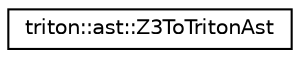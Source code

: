 digraph "Graphical Class Hierarchy"
{
  edge [fontname="Helvetica",fontsize="10",labelfontname="Helvetica",labelfontsize="10"];
  node [fontname="Helvetica",fontsize="10",shape=record];
  rankdir="LR";
  Node0 [label="triton::ast::Z3ToTritonAst",height=0.2,width=0.4,color="black", fillcolor="white", style="filled",URL="$classtriton_1_1ast_1_1Z3ToTritonAst.html",tooltip="Converts a Z3&#39;s AST to a Triton&#39;s AST. "];
}
